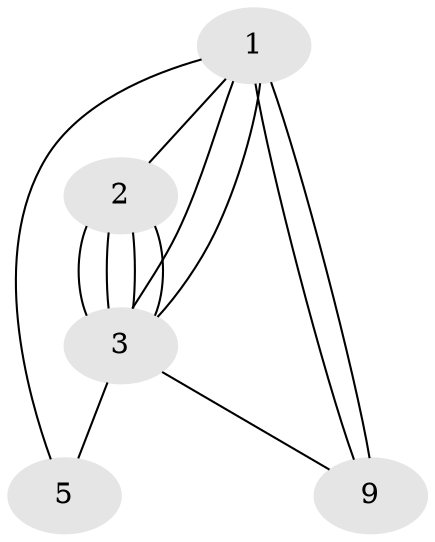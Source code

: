 // Generated by graph-tools (version 1.1) at 2025/46/02/15/25 05:46:28]
// undirected, 5 vertices, 12 edges
graph export_dot {
graph [start="1"]
  node [color=gray90,style=filled];
  1 [super="+6+8+15+20"];
  2 [super="+4+8+11+14"];
  3 [super="+7+16+18"];
  5 [super="+13+17"];
  9 [super="+10+14"];
  1 -- 2;
  1 -- 3;
  1 -- 3;
  1 -- 5;
  1 -- 9;
  1 -- 9;
  2 -- 3;
  2 -- 3;
  2 -- 3;
  2 -- 3;
  3 -- 5;
  3 -- 9;
}
